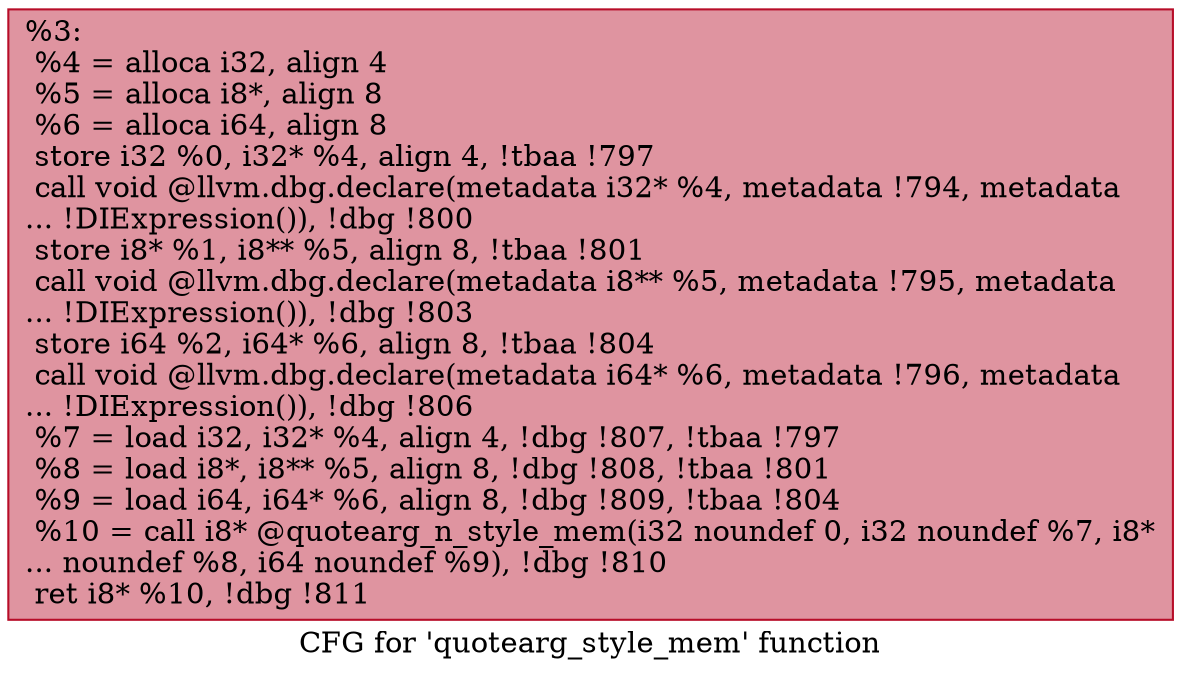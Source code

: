 digraph "CFG for 'quotearg_style_mem' function" {
	label="CFG for 'quotearg_style_mem' function";

	Node0xf66360 [shape=record,color="#b70d28ff", style=filled, fillcolor="#b70d2870",label="{%3:\l  %4 = alloca i32, align 4\l  %5 = alloca i8*, align 8\l  %6 = alloca i64, align 8\l  store i32 %0, i32* %4, align 4, !tbaa !797\l  call void @llvm.dbg.declare(metadata i32* %4, metadata !794, metadata\l... !DIExpression()), !dbg !800\l  store i8* %1, i8** %5, align 8, !tbaa !801\l  call void @llvm.dbg.declare(metadata i8** %5, metadata !795, metadata\l... !DIExpression()), !dbg !803\l  store i64 %2, i64* %6, align 8, !tbaa !804\l  call void @llvm.dbg.declare(metadata i64* %6, metadata !796, metadata\l... !DIExpression()), !dbg !806\l  %7 = load i32, i32* %4, align 4, !dbg !807, !tbaa !797\l  %8 = load i8*, i8** %5, align 8, !dbg !808, !tbaa !801\l  %9 = load i64, i64* %6, align 8, !dbg !809, !tbaa !804\l  %10 = call i8* @quotearg_n_style_mem(i32 noundef 0, i32 noundef %7, i8*\l... noundef %8, i64 noundef %9), !dbg !810\l  ret i8* %10, !dbg !811\l}"];
}

